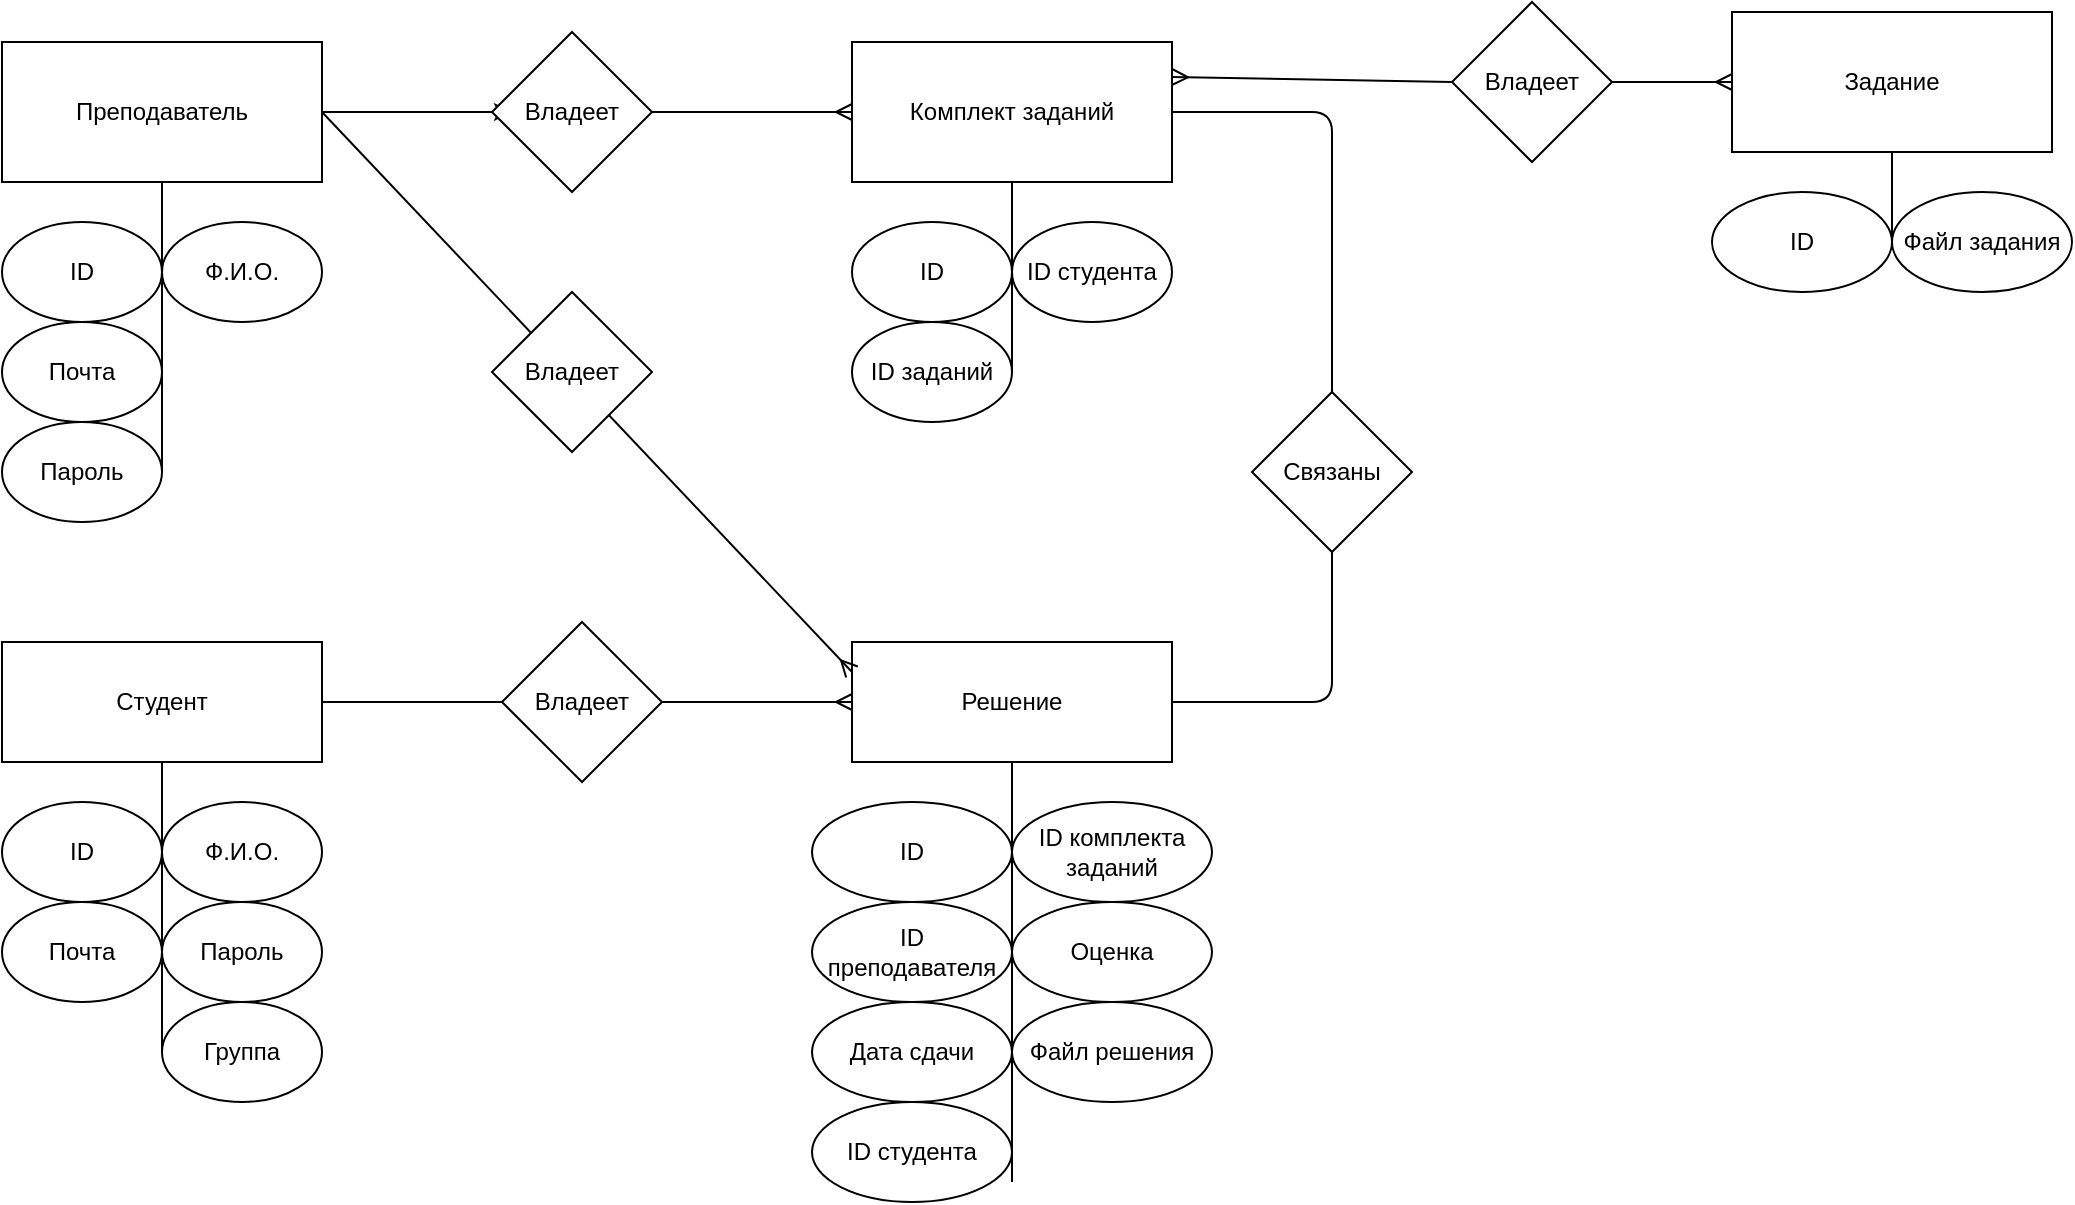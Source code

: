 <mxfile>
    <diagram id="oghKlJwZu3agy_clJTGF" name="Страница 1">
        <mxGraphModel dx="832" dy="437" grid="1" gridSize="10" guides="1" tooltips="1" connect="1" arrows="1" fold="1" page="1" pageScale="1" pageWidth="827" pageHeight="1169" math="0" shadow="0">
            <root>
                <mxCell id="0"/>
                <mxCell id="1" parent="0"/>
                <mxCell id="3" style="edgeStyle=none;html=1;exitX=0.5;exitY=1;exitDx=0;exitDy=0;entryX=1;entryY=0.5;entryDx=0;entryDy=0;endArrow=none;endFill=0;" parent="1" source="2" target="8" edge="1">
                    <mxGeometry relative="1" as="geometry">
                        <mxPoint x="135" y="370" as="targetPoint"/>
                    </mxGeometry>
                </mxCell>
                <mxCell id="28" style="edgeStyle=none;html=1;exitX=1;exitY=0.5;exitDx=0;exitDy=0;" parent="1" source="2" edge="1">
                    <mxGeometry relative="1" as="geometry">
                        <mxPoint x="310" y="135" as="targetPoint"/>
                    </mxGeometry>
                </mxCell>
                <mxCell id="2" value="Преподаватель" style="rounded=0;whiteSpace=wrap;html=1;" parent="1" vertex="1">
                    <mxGeometry x="55" y="100" width="160" height="70" as="geometry"/>
                </mxCell>
                <mxCell id="4" value="Ф.И.О." style="ellipse;whiteSpace=wrap;html=1;" parent="1" vertex="1">
                    <mxGeometry x="135" y="190" width="80" height="50" as="geometry"/>
                </mxCell>
                <mxCell id="6" value="ID" style="ellipse;whiteSpace=wrap;html=1;" parent="1" vertex="1">
                    <mxGeometry x="55" y="190" width="80" height="50" as="geometry"/>
                </mxCell>
                <mxCell id="7" value="Почта" style="ellipse;whiteSpace=wrap;html=1;" parent="1" vertex="1">
                    <mxGeometry x="55" y="240" width="80" height="50" as="geometry"/>
                </mxCell>
                <mxCell id="8" value="Пароль" style="ellipse;whiteSpace=wrap;html=1;" parent="1" vertex="1">
                    <mxGeometry x="55" y="290" width="80" height="50" as="geometry"/>
                </mxCell>
                <mxCell id="11" style="edgeStyle=none;html=1;exitX=0.5;exitY=1;exitDx=0;exitDy=0;endArrow=none;endFill=0;entryX=0;entryY=0.5;entryDx=0;entryDy=0;" parent="1" source="10" target="13" edge="1">
                    <mxGeometry relative="1" as="geometry">
                        <mxPoint x="1000" y="255" as="targetPoint"/>
                    </mxGeometry>
                </mxCell>
                <mxCell id="10" value="Задание" style="rounded=0;whiteSpace=wrap;html=1;" parent="1" vertex="1">
                    <mxGeometry x="920" y="85" width="160" height="70" as="geometry"/>
                </mxCell>
                <mxCell id="12" value="ID" style="ellipse;whiteSpace=wrap;html=1;" parent="1" vertex="1">
                    <mxGeometry x="910" y="175" width="90" height="50" as="geometry"/>
                </mxCell>
                <mxCell id="13" value="Файл задания" style="ellipse;whiteSpace=wrap;html=1;" parent="1" vertex="1">
                    <mxGeometry x="1000" y="175" width="90" height="50" as="geometry"/>
                </mxCell>
                <mxCell id="15" style="edgeStyle=none;html=1;exitX=0.5;exitY=1;exitDx=0;exitDy=0;entryX=0;entryY=0.5;entryDx=0;entryDy=0;endArrow=none;endFill=0;" parent="1" source="14" target="20" edge="1">
                    <mxGeometry relative="1" as="geometry">
                        <mxPoint x="135" y="670" as="targetPoint"/>
                    </mxGeometry>
                </mxCell>
                <mxCell id="44" style="edgeStyle=none;html=1;exitX=1;exitY=0.5;exitDx=0;exitDy=0;entryX=0;entryY=0.5;entryDx=0;entryDy=0;startArrow=none;startFill=0;endArrow=none;endFill=0;" parent="1" source="14" target="42" edge="1">
                    <mxGeometry relative="1" as="geometry"/>
                </mxCell>
                <mxCell id="14" value="Студент" style="rounded=0;whiteSpace=wrap;html=1;" parent="1" vertex="1">
                    <mxGeometry x="55" y="400" width="160" height="60" as="geometry"/>
                </mxCell>
                <mxCell id="16" value="ID" style="ellipse;whiteSpace=wrap;html=1;" parent="1" vertex="1">
                    <mxGeometry x="55" y="480" width="80" height="50" as="geometry"/>
                </mxCell>
                <mxCell id="17" value="Ф.И.О." style="ellipse;whiteSpace=wrap;html=1;" parent="1" vertex="1">
                    <mxGeometry x="135" y="480" width="80" height="50" as="geometry"/>
                </mxCell>
                <mxCell id="18" value="Пароль" style="ellipse;whiteSpace=wrap;html=1;" parent="1" vertex="1">
                    <mxGeometry x="135" y="530" width="80" height="50" as="geometry"/>
                </mxCell>
                <mxCell id="19" value="Почта" style="ellipse;whiteSpace=wrap;html=1;" parent="1" vertex="1">
                    <mxGeometry x="55" y="530" width="80" height="50" as="geometry"/>
                </mxCell>
                <mxCell id="20" value="Группа" style="ellipse;whiteSpace=wrap;html=1;" parent="1" vertex="1">
                    <mxGeometry x="135" y="580" width="80" height="50" as="geometry"/>
                </mxCell>
                <mxCell id="22" style="edgeStyle=none;html=1;exitX=0.5;exitY=1;exitDx=0;exitDy=0;entryX=1;entryY=0.5;entryDx=0;entryDy=0;endArrow=none;endFill=0;" parent="1" source="21" target="26" edge="1">
                    <mxGeometry relative="1" as="geometry">
                        <mxPoint x="559.714" y="320" as="targetPoint"/>
                    </mxGeometry>
                </mxCell>
                <mxCell id="32" style="edgeStyle=none;html=1;exitX=1;exitY=0.25;exitDx=0;exitDy=0;entryX=0;entryY=0.5;entryDx=0;entryDy=0;endArrow=none;endFill=0;startArrow=ERmany;startFill=0;" parent="1" source="21" target="31" edge="1">
                    <mxGeometry relative="1" as="geometry"/>
                </mxCell>
                <mxCell id="46" style="edgeStyle=none;html=1;exitX=1;exitY=0.5;exitDx=0;exitDy=0;endArrow=none;endFill=0;" parent="1" source="21" edge="1">
                    <mxGeometry relative="1" as="geometry">
                        <mxPoint x="720" y="280" as="targetPoint"/>
                        <Array as="points">
                            <mxPoint x="720" y="135"/>
                        </Array>
                    </mxGeometry>
                </mxCell>
                <mxCell id="21" value="Комплект заданий" style="rounded=0;whiteSpace=wrap;html=1;" parent="1" vertex="1">
                    <mxGeometry x="480" y="100" width="160" height="70" as="geometry"/>
                </mxCell>
                <mxCell id="24" value="ID" style="ellipse;whiteSpace=wrap;html=1;" parent="1" vertex="1">
                    <mxGeometry x="480" y="190" width="80" height="50" as="geometry"/>
                </mxCell>
                <mxCell id="25" value="ID студента" style="ellipse;whiteSpace=wrap;html=1;" parent="1" vertex="1">
                    <mxGeometry x="560" y="190" width="80" height="50" as="geometry"/>
                </mxCell>
                <mxCell id="26" value="ID заданий" style="ellipse;whiteSpace=wrap;html=1;" parent="1" vertex="1">
                    <mxGeometry x="480" y="240" width="80" height="50" as="geometry"/>
                </mxCell>
                <mxCell id="30" style="edgeStyle=none;html=1;exitX=1;exitY=0.5;exitDx=0;exitDy=0;entryX=0;entryY=0.5;entryDx=0;entryDy=0;endArrow=ERmany;endFill=0;" parent="1" source="29" target="21" edge="1">
                    <mxGeometry relative="1" as="geometry"/>
                </mxCell>
                <mxCell id="29" value="Владеет" style="rhombus;whiteSpace=wrap;html=1;" parent="1" vertex="1">
                    <mxGeometry x="300" y="95" width="80" height="80" as="geometry"/>
                </mxCell>
                <mxCell id="33" style="edgeStyle=none;html=1;exitX=1;exitY=0.5;exitDx=0;exitDy=0;entryX=0;entryY=0.5;entryDx=0;entryDy=0;endArrow=ERmany;endFill=0;startArrow=none;startFill=0;" parent="1" source="31" target="10" edge="1">
                    <mxGeometry relative="1" as="geometry"/>
                </mxCell>
                <mxCell id="31" value="Владеет" style="rhombus;whiteSpace=wrap;html=1;" parent="1" vertex="1">
                    <mxGeometry x="780" y="80" width="80" height="80" as="geometry"/>
                </mxCell>
                <mxCell id="35" style="edgeStyle=none;html=1;exitX=0.5;exitY=1;exitDx=0;exitDy=0;startArrow=none;startFill=0;endArrow=none;endFill=0;" parent="1" source="34" edge="1">
                    <mxGeometry relative="1" as="geometry">
                        <mxPoint x="560" y="670" as="targetPoint"/>
                    </mxGeometry>
                </mxCell>
                <mxCell id="48" style="edgeStyle=none;html=1;exitX=1;exitY=0.5;exitDx=0;exitDy=0;entryX=0.5;entryY=1;entryDx=0;entryDy=0;endArrow=none;endFill=0;" parent="1" source="34" target="47" edge="1">
                    <mxGeometry relative="1" as="geometry">
                        <Array as="points">
                            <mxPoint x="720" y="430"/>
                        </Array>
                    </mxGeometry>
                </mxCell>
                <mxCell id="34" value="Решение" style="rounded=0;whiteSpace=wrap;html=1;" parent="1" vertex="1">
                    <mxGeometry x="480" y="400" width="160" height="60" as="geometry"/>
                </mxCell>
                <mxCell id="36" value="Файл решения" style="ellipse;whiteSpace=wrap;html=1;" parent="1" vertex="1">
                    <mxGeometry x="560" y="580" width="100" height="50" as="geometry"/>
                </mxCell>
                <mxCell id="37" value="ID" style="ellipse;whiteSpace=wrap;html=1;" parent="1" vertex="1">
                    <mxGeometry x="460" y="480" width="100" height="50" as="geometry"/>
                </mxCell>
                <mxCell id="38" value="ID комплекта заданий" style="ellipse;whiteSpace=wrap;html=1;" parent="1" vertex="1">
                    <mxGeometry x="560" y="480" width="100" height="50" as="geometry"/>
                </mxCell>
                <mxCell id="39" value="ID преподавателя" style="ellipse;whiteSpace=wrap;html=1;" parent="1" vertex="1">
                    <mxGeometry x="460" y="530" width="100" height="50" as="geometry"/>
                </mxCell>
                <mxCell id="40" value="Оценка" style="ellipse;whiteSpace=wrap;html=1;" parent="1" vertex="1">
                    <mxGeometry x="560" y="530" width="100" height="50" as="geometry"/>
                </mxCell>
                <mxCell id="41" value="Дата сдачи" style="ellipse;whiteSpace=wrap;html=1;" parent="1" vertex="1">
                    <mxGeometry x="460" y="580" width="100" height="50" as="geometry"/>
                </mxCell>
                <mxCell id="45" style="edgeStyle=none;html=1;exitX=1;exitY=0.5;exitDx=0;exitDy=0;entryX=0;entryY=0.5;entryDx=0;entryDy=0;startArrow=none;startFill=0;endArrow=ERmany;endFill=0;" parent="1" source="42" target="34" edge="1">
                    <mxGeometry relative="1" as="geometry"/>
                </mxCell>
                <mxCell id="42" value="Владеет" style="rhombus;whiteSpace=wrap;html=1;" parent="1" vertex="1">
                    <mxGeometry x="305" y="390" width="80" height="80" as="geometry"/>
                </mxCell>
                <mxCell id="43" value="ID студента" style="ellipse;whiteSpace=wrap;html=1;" parent="1" vertex="1">
                    <mxGeometry x="460" y="630" width="100" height="50" as="geometry"/>
                </mxCell>
                <mxCell id="47" value="Связаны" style="rhombus;whiteSpace=wrap;html=1;" parent="1" vertex="1">
                    <mxGeometry x="680" y="275" width="80" height="80" as="geometry"/>
                </mxCell>
                <mxCell id="51" value="" style="edgeStyle=none;html=1;exitX=1;exitY=0.5;exitDx=0;exitDy=0;entryX=0;entryY=0.25;entryDx=0;entryDy=0;endArrow=ERmany;endFill=0;" parent="1" source="2" target="34" edge="1">
                    <mxGeometry relative="1" as="geometry">
                        <mxPoint x="215" y="135" as="sourcePoint"/>
                        <mxPoint x="480" y="415" as="targetPoint"/>
                    </mxGeometry>
                </mxCell>
                <mxCell id="50" value="Владеет" style="rhombus;whiteSpace=wrap;html=1;" parent="1" vertex="1">
                    <mxGeometry x="300" y="225" width="80" height="80" as="geometry"/>
                </mxCell>
            </root>
        </mxGraphModel>
    </diagram>
</mxfile>